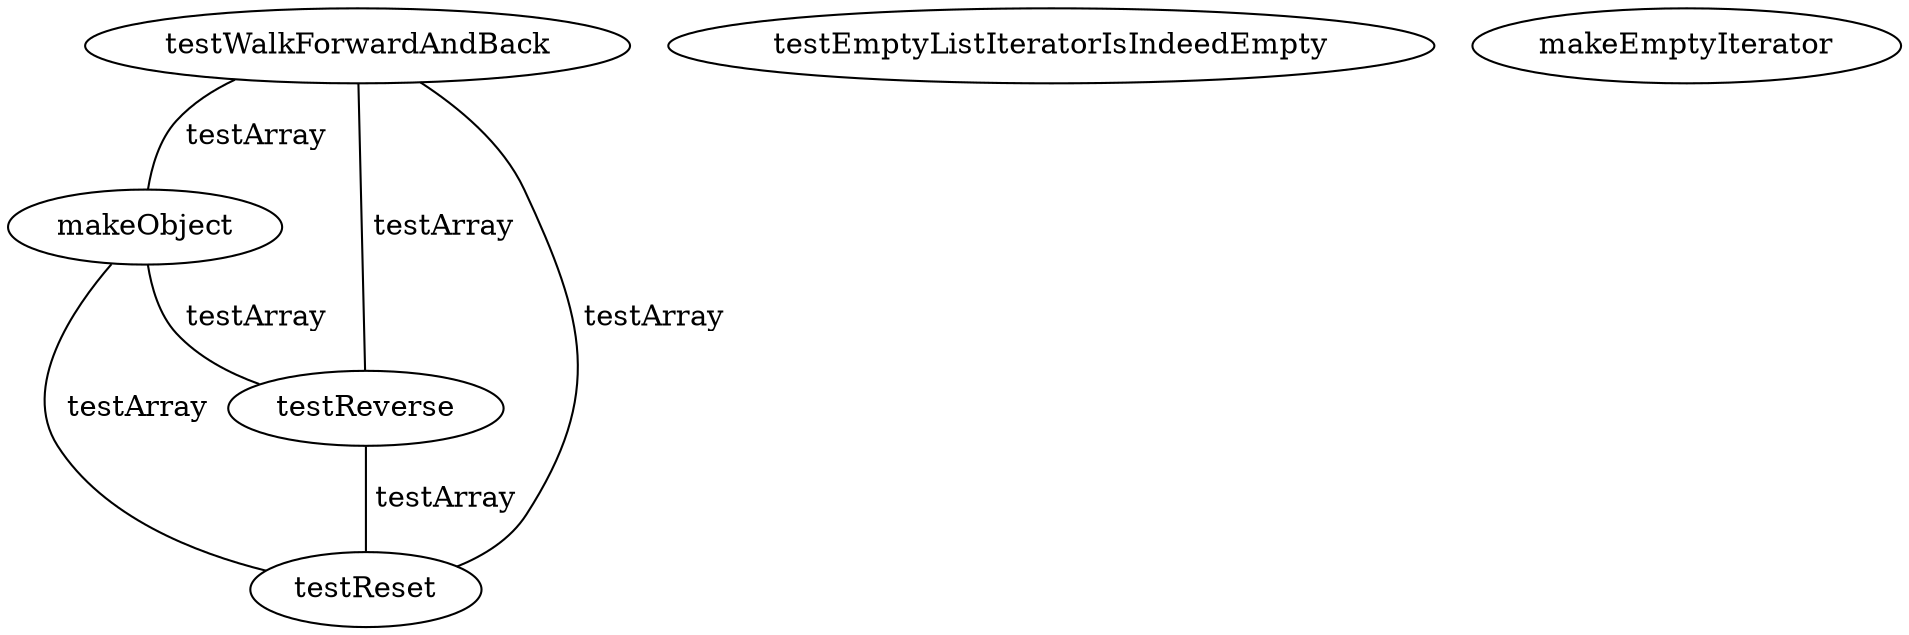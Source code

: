 digraph G {
testWalkForwardAndBack;
testEmptyListIteratorIsIndeedEmpty;
makeObject;
testReverse;
testReset;
makeEmptyIterator;
testWalkForwardAndBack -> makeObject [label=" testArray", dir=none];
testWalkForwardAndBack -> testReverse [label=" testArray", dir=none];
testWalkForwardAndBack -> testReset [label=" testArray", dir=none];
makeObject -> testReverse [label=" testArray", dir=none];
makeObject -> testReset [label=" testArray", dir=none];
testReverse -> testReset [label=" testArray", dir=none];
}